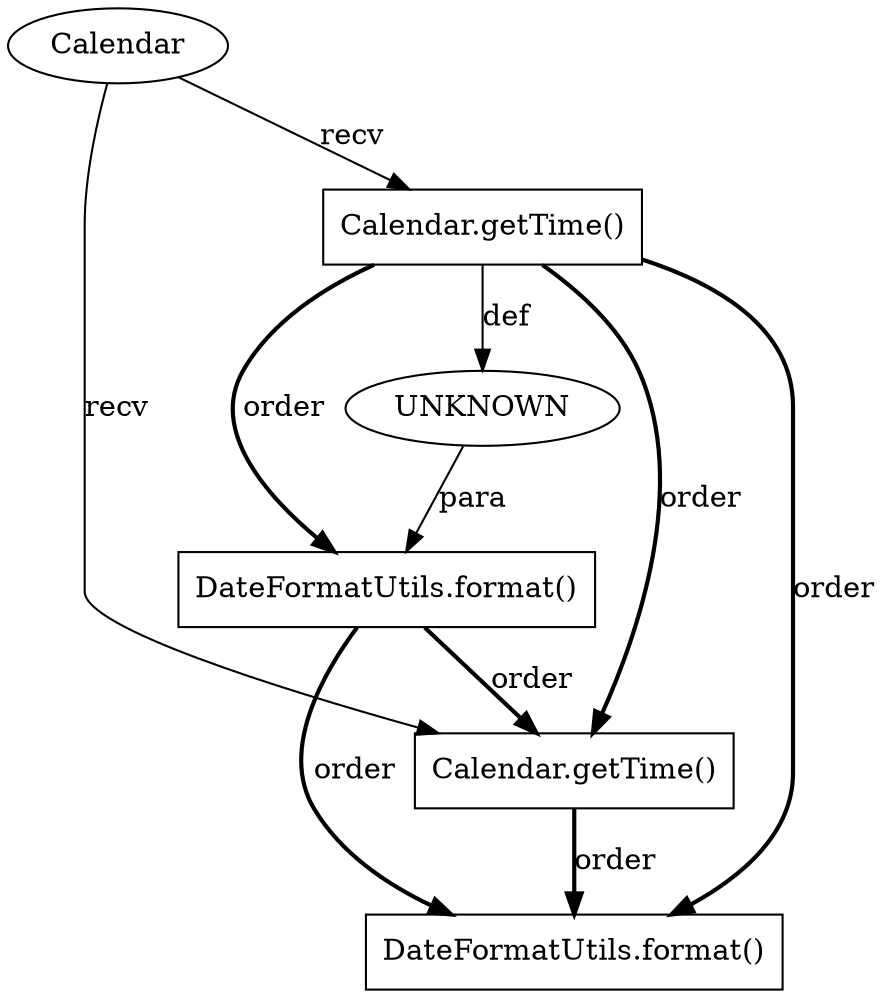 digraph "AUG" {

  1 [ label="DateFormatUtils.format()" shape="box" ];
  2 [ label="UNKNOWN" shape="ellipse" ];
  3 [ label="Calendar.getTime()" shape="box" ];
  4 [ label="Calendar" shape="ellipse" ];
  5 [ label="Calendar.getTime()" shape="box" ];
  6 [ label="DateFormatUtils.format()" shape="box" ];
  3 -> 1 [ label="order" style="bold" ];
  2 -> 1 [ label="para" style="solid" ];
  3 -> 2 [ label="def" style="solid" ];
  4 -> 3 [ label="recv" style="solid" ];
  3 -> 5 [ label="order" style="bold" ];
  1 -> 5 [ label="order" style="bold" ];
  4 -> 5 [ label="recv" style="solid" ];
  1 -> 6 [ label="order" style="bold" ];
  3 -> 6 [ label="order" style="bold" ];
  5 -> 6 [ label="order" style="bold" ];
}
